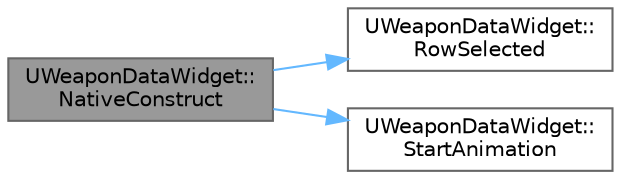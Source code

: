 digraph "UWeaponDataWidget::NativeConstruct"
{
 // LATEX_PDF_SIZE
  bgcolor="transparent";
  edge [fontname=Helvetica,fontsize=10,labelfontname=Helvetica,labelfontsize=10];
  node [fontname=Helvetica,fontsize=10,shape=box,height=0.2,width=0.4];
  rankdir="LR";
  Node1 [id="Node000001",label="UWeaponDataWidget::\lNativeConstruct",height=0.2,width=0.4,color="gray40", fillcolor="grey60", style="filled", fontcolor="black",tooltip=" "];
  Node1 -> Node2 [id="edge1_Node000001_Node000002",color="steelblue1",style="solid",tooltip=" "];
  Node2 [id="Node000002",label="UWeaponDataWidget::\lRowSelected",height=0.2,width=0.4,color="grey40", fillcolor="white", style="filled",URL="$class_u_weapon_data_widget.html#ae0f3d919a22034af404e84ef19e3096d",tooltip=" "];
  Node1 -> Node3 [id="edge2_Node000001_Node000003",color="steelblue1",style="solid",tooltip=" "];
  Node3 [id="Node000003",label="UWeaponDataWidget::\lStartAnimation",height=0.2,width=0.4,color="grey40", fillcolor="white", style="filled",URL="$class_u_weapon_data_widget.html#a2fa86b21d90e38551480a964587d219e",tooltip=" "];
}

